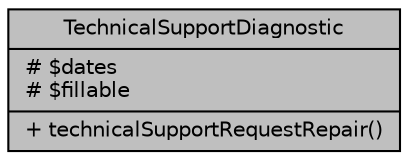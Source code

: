 digraph "TechnicalSupportDiagnostic"
{
 // LATEX_PDF_SIZE
  bgcolor="transparent";
  edge [fontname="Helvetica",fontsize="10",labelfontname="Helvetica",labelfontsize="10"];
  node [fontname="Helvetica",fontsize="10",shape=record];
  Node1 [label="{TechnicalSupportDiagnostic\n|# $dates\l# $fillable\l|+ technicalSupportRequestRepair()\l}",height=0.2,width=0.4,color="black", fillcolor="grey75", style="filled", fontcolor="black",tooltip="Datos de los diagnósticos de las reparaciones de bienes institucionales."];
}
